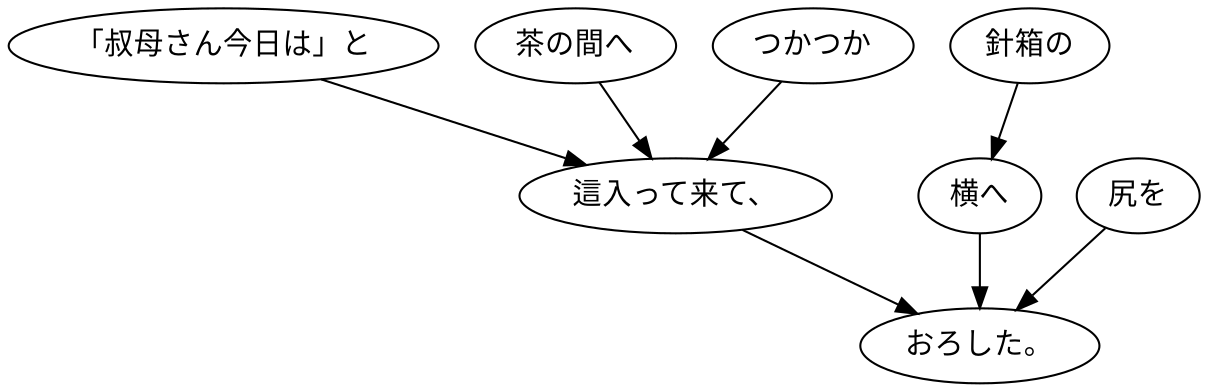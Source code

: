 digraph graph6695 {
	node0 [label="「叔母さん今日は」と"];
	node1 [label="茶の間へ"];
	node2 [label="つかつか"];
	node3 [label="這入って来て、"];
	node4 [label="針箱の"];
	node5 [label="横へ"];
	node6 [label="尻を"];
	node7 [label="おろした。"];
	node0 -> node3;
	node1 -> node3;
	node2 -> node3;
	node3 -> node7;
	node4 -> node5;
	node5 -> node7;
	node6 -> node7;
}
